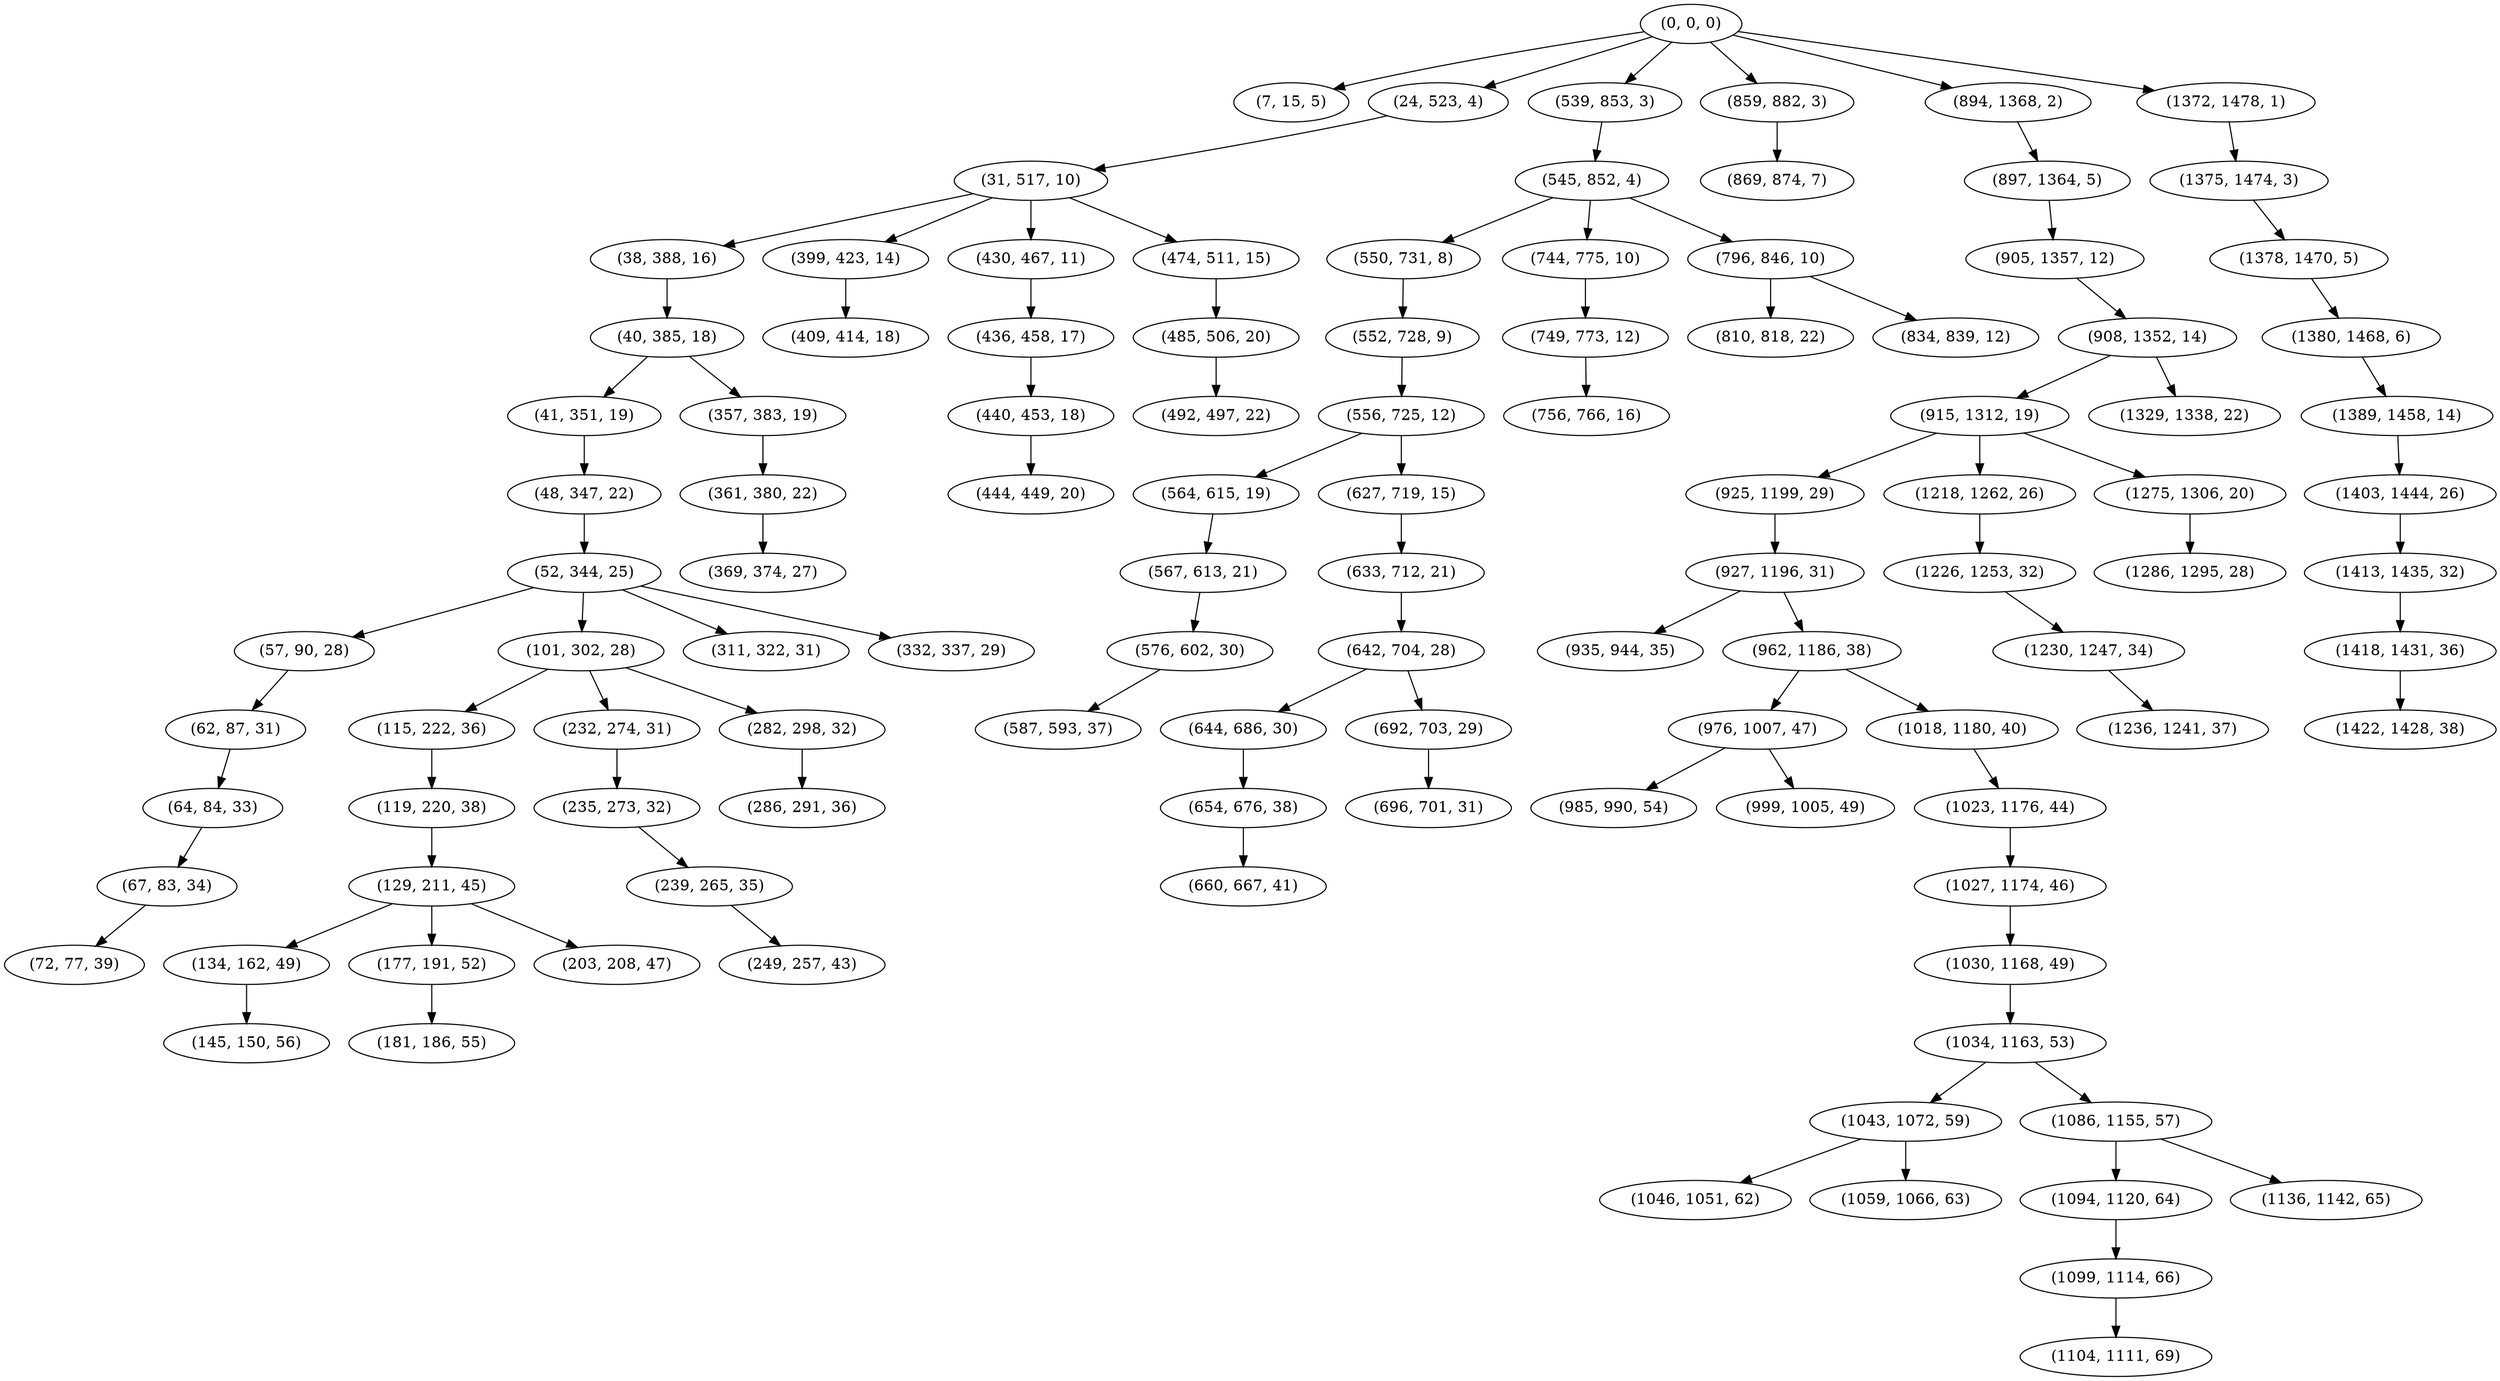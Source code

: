 digraph tree {
    "(0, 0, 0)";
    "(7, 15, 5)";
    "(24, 523, 4)";
    "(31, 517, 10)";
    "(38, 388, 16)";
    "(40, 385, 18)";
    "(41, 351, 19)";
    "(48, 347, 22)";
    "(52, 344, 25)";
    "(57, 90, 28)";
    "(62, 87, 31)";
    "(64, 84, 33)";
    "(67, 83, 34)";
    "(72, 77, 39)";
    "(101, 302, 28)";
    "(115, 222, 36)";
    "(119, 220, 38)";
    "(129, 211, 45)";
    "(134, 162, 49)";
    "(145, 150, 56)";
    "(177, 191, 52)";
    "(181, 186, 55)";
    "(203, 208, 47)";
    "(232, 274, 31)";
    "(235, 273, 32)";
    "(239, 265, 35)";
    "(249, 257, 43)";
    "(282, 298, 32)";
    "(286, 291, 36)";
    "(311, 322, 31)";
    "(332, 337, 29)";
    "(357, 383, 19)";
    "(361, 380, 22)";
    "(369, 374, 27)";
    "(399, 423, 14)";
    "(409, 414, 18)";
    "(430, 467, 11)";
    "(436, 458, 17)";
    "(440, 453, 18)";
    "(444, 449, 20)";
    "(474, 511, 15)";
    "(485, 506, 20)";
    "(492, 497, 22)";
    "(539, 853, 3)";
    "(545, 852, 4)";
    "(550, 731, 8)";
    "(552, 728, 9)";
    "(556, 725, 12)";
    "(564, 615, 19)";
    "(567, 613, 21)";
    "(576, 602, 30)";
    "(587, 593, 37)";
    "(627, 719, 15)";
    "(633, 712, 21)";
    "(642, 704, 28)";
    "(644, 686, 30)";
    "(654, 676, 38)";
    "(660, 667, 41)";
    "(692, 703, 29)";
    "(696, 701, 31)";
    "(744, 775, 10)";
    "(749, 773, 12)";
    "(756, 766, 16)";
    "(796, 846, 10)";
    "(810, 818, 22)";
    "(834, 839, 12)";
    "(859, 882, 3)";
    "(869, 874, 7)";
    "(894, 1368, 2)";
    "(897, 1364, 5)";
    "(905, 1357, 12)";
    "(908, 1352, 14)";
    "(915, 1312, 19)";
    "(925, 1199, 29)";
    "(927, 1196, 31)";
    "(935, 944, 35)";
    "(962, 1186, 38)";
    "(976, 1007, 47)";
    "(985, 990, 54)";
    "(999, 1005, 49)";
    "(1018, 1180, 40)";
    "(1023, 1176, 44)";
    "(1027, 1174, 46)";
    "(1030, 1168, 49)";
    "(1034, 1163, 53)";
    "(1043, 1072, 59)";
    "(1046, 1051, 62)";
    "(1059, 1066, 63)";
    "(1086, 1155, 57)";
    "(1094, 1120, 64)";
    "(1099, 1114, 66)";
    "(1104, 1111, 69)";
    "(1136, 1142, 65)";
    "(1218, 1262, 26)";
    "(1226, 1253, 32)";
    "(1230, 1247, 34)";
    "(1236, 1241, 37)";
    "(1275, 1306, 20)";
    "(1286, 1295, 28)";
    "(1329, 1338, 22)";
    "(1372, 1478, 1)";
    "(1375, 1474, 3)";
    "(1378, 1470, 5)";
    "(1380, 1468, 6)";
    "(1389, 1458, 14)";
    "(1403, 1444, 26)";
    "(1413, 1435, 32)";
    "(1418, 1431, 36)";
    "(1422, 1428, 38)";
    "(0, 0, 0)" -> "(7, 15, 5)";
    "(0, 0, 0)" -> "(24, 523, 4)";
    "(0, 0, 0)" -> "(539, 853, 3)";
    "(0, 0, 0)" -> "(859, 882, 3)";
    "(0, 0, 0)" -> "(894, 1368, 2)";
    "(0, 0, 0)" -> "(1372, 1478, 1)";
    "(24, 523, 4)" -> "(31, 517, 10)";
    "(31, 517, 10)" -> "(38, 388, 16)";
    "(31, 517, 10)" -> "(399, 423, 14)";
    "(31, 517, 10)" -> "(430, 467, 11)";
    "(31, 517, 10)" -> "(474, 511, 15)";
    "(38, 388, 16)" -> "(40, 385, 18)";
    "(40, 385, 18)" -> "(41, 351, 19)";
    "(40, 385, 18)" -> "(357, 383, 19)";
    "(41, 351, 19)" -> "(48, 347, 22)";
    "(48, 347, 22)" -> "(52, 344, 25)";
    "(52, 344, 25)" -> "(57, 90, 28)";
    "(52, 344, 25)" -> "(101, 302, 28)";
    "(52, 344, 25)" -> "(311, 322, 31)";
    "(52, 344, 25)" -> "(332, 337, 29)";
    "(57, 90, 28)" -> "(62, 87, 31)";
    "(62, 87, 31)" -> "(64, 84, 33)";
    "(64, 84, 33)" -> "(67, 83, 34)";
    "(67, 83, 34)" -> "(72, 77, 39)";
    "(101, 302, 28)" -> "(115, 222, 36)";
    "(101, 302, 28)" -> "(232, 274, 31)";
    "(101, 302, 28)" -> "(282, 298, 32)";
    "(115, 222, 36)" -> "(119, 220, 38)";
    "(119, 220, 38)" -> "(129, 211, 45)";
    "(129, 211, 45)" -> "(134, 162, 49)";
    "(129, 211, 45)" -> "(177, 191, 52)";
    "(129, 211, 45)" -> "(203, 208, 47)";
    "(134, 162, 49)" -> "(145, 150, 56)";
    "(177, 191, 52)" -> "(181, 186, 55)";
    "(232, 274, 31)" -> "(235, 273, 32)";
    "(235, 273, 32)" -> "(239, 265, 35)";
    "(239, 265, 35)" -> "(249, 257, 43)";
    "(282, 298, 32)" -> "(286, 291, 36)";
    "(357, 383, 19)" -> "(361, 380, 22)";
    "(361, 380, 22)" -> "(369, 374, 27)";
    "(399, 423, 14)" -> "(409, 414, 18)";
    "(430, 467, 11)" -> "(436, 458, 17)";
    "(436, 458, 17)" -> "(440, 453, 18)";
    "(440, 453, 18)" -> "(444, 449, 20)";
    "(474, 511, 15)" -> "(485, 506, 20)";
    "(485, 506, 20)" -> "(492, 497, 22)";
    "(539, 853, 3)" -> "(545, 852, 4)";
    "(545, 852, 4)" -> "(550, 731, 8)";
    "(545, 852, 4)" -> "(744, 775, 10)";
    "(545, 852, 4)" -> "(796, 846, 10)";
    "(550, 731, 8)" -> "(552, 728, 9)";
    "(552, 728, 9)" -> "(556, 725, 12)";
    "(556, 725, 12)" -> "(564, 615, 19)";
    "(556, 725, 12)" -> "(627, 719, 15)";
    "(564, 615, 19)" -> "(567, 613, 21)";
    "(567, 613, 21)" -> "(576, 602, 30)";
    "(576, 602, 30)" -> "(587, 593, 37)";
    "(627, 719, 15)" -> "(633, 712, 21)";
    "(633, 712, 21)" -> "(642, 704, 28)";
    "(642, 704, 28)" -> "(644, 686, 30)";
    "(642, 704, 28)" -> "(692, 703, 29)";
    "(644, 686, 30)" -> "(654, 676, 38)";
    "(654, 676, 38)" -> "(660, 667, 41)";
    "(692, 703, 29)" -> "(696, 701, 31)";
    "(744, 775, 10)" -> "(749, 773, 12)";
    "(749, 773, 12)" -> "(756, 766, 16)";
    "(796, 846, 10)" -> "(810, 818, 22)";
    "(796, 846, 10)" -> "(834, 839, 12)";
    "(859, 882, 3)" -> "(869, 874, 7)";
    "(894, 1368, 2)" -> "(897, 1364, 5)";
    "(897, 1364, 5)" -> "(905, 1357, 12)";
    "(905, 1357, 12)" -> "(908, 1352, 14)";
    "(908, 1352, 14)" -> "(915, 1312, 19)";
    "(908, 1352, 14)" -> "(1329, 1338, 22)";
    "(915, 1312, 19)" -> "(925, 1199, 29)";
    "(915, 1312, 19)" -> "(1218, 1262, 26)";
    "(915, 1312, 19)" -> "(1275, 1306, 20)";
    "(925, 1199, 29)" -> "(927, 1196, 31)";
    "(927, 1196, 31)" -> "(935, 944, 35)";
    "(927, 1196, 31)" -> "(962, 1186, 38)";
    "(962, 1186, 38)" -> "(976, 1007, 47)";
    "(962, 1186, 38)" -> "(1018, 1180, 40)";
    "(976, 1007, 47)" -> "(985, 990, 54)";
    "(976, 1007, 47)" -> "(999, 1005, 49)";
    "(1018, 1180, 40)" -> "(1023, 1176, 44)";
    "(1023, 1176, 44)" -> "(1027, 1174, 46)";
    "(1027, 1174, 46)" -> "(1030, 1168, 49)";
    "(1030, 1168, 49)" -> "(1034, 1163, 53)";
    "(1034, 1163, 53)" -> "(1043, 1072, 59)";
    "(1034, 1163, 53)" -> "(1086, 1155, 57)";
    "(1043, 1072, 59)" -> "(1046, 1051, 62)";
    "(1043, 1072, 59)" -> "(1059, 1066, 63)";
    "(1086, 1155, 57)" -> "(1094, 1120, 64)";
    "(1086, 1155, 57)" -> "(1136, 1142, 65)";
    "(1094, 1120, 64)" -> "(1099, 1114, 66)";
    "(1099, 1114, 66)" -> "(1104, 1111, 69)";
    "(1218, 1262, 26)" -> "(1226, 1253, 32)";
    "(1226, 1253, 32)" -> "(1230, 1247, 34)";
    "(1230, 1247, 34)" -> "(1236, 1241, 37)";
    "(1275, 1306, 20)" -> "(1286, 1295, 28)";
    "(1372, 1478, 1)" -> "(1375, 1474, 3)";
    "(1375, 1474, 3)" -> "(1378, 1470, 5)";
    "(1378, 1470, 5)" -> "(1380, 1468, 6)";
    "(1380, 1468, 6)" -> "(1389, 1458, 14)";
    "(1389, 1458, 14)" -> "(1403, 1444, 26)";
    "(1403, 1444, 26)" -> "(1413, 1435, 32)";
    "(1413, 1435, 32)" -> "(1418, 1431, 36)";
    "(1418, 1431, 36)" -> "(1422, 1428, 38)";
}
